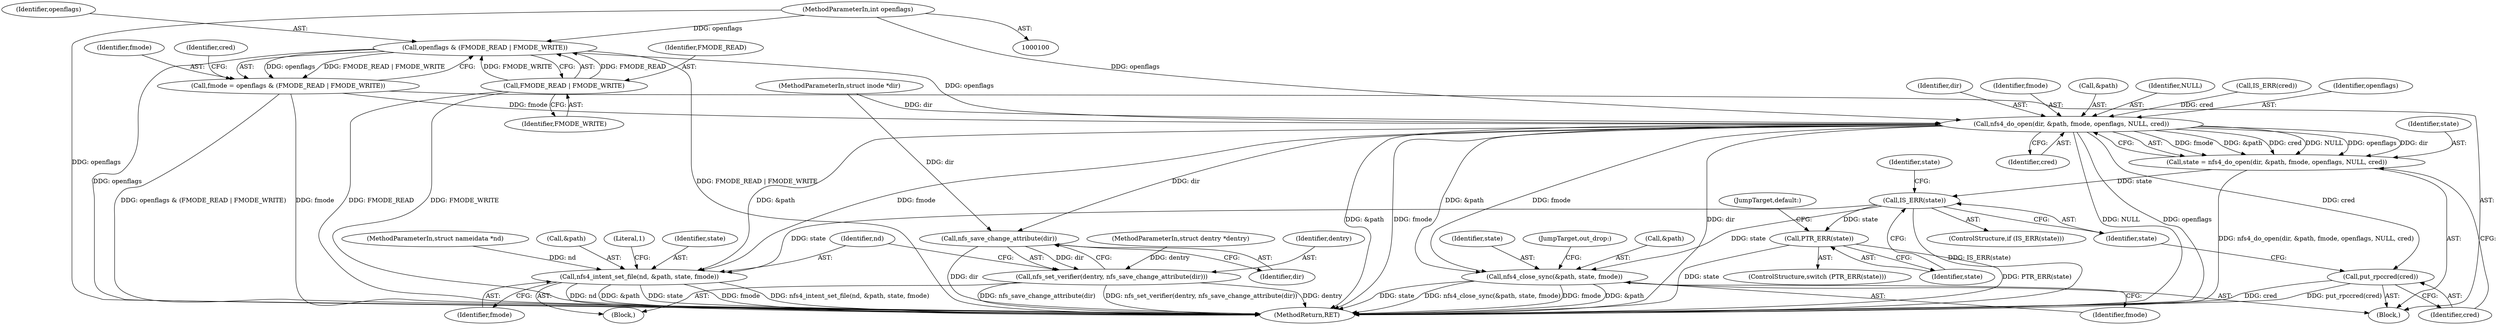 digraph "0_linux_dc0b027dfadfcb8a5504f7d8052754bf8d501ab9_16@API" {
"1000112" [label="(Call,openflags & (FMODE_READ | FMODE_WRITE))"];
"1000103" [label="(MethodParameterIn,int openflags)"];
"1000114" [label="(Call,FMODE_READ | FMODE_WRITE)"];
"1000110" [label="(Call,fmode = openflags & (FMODE_READ | FMODE_WRITE))"];
"1000128" [label="(Call,nfs4_do_open(dir, &path, fmode, openflags, NULL, cred))"];
"1000126" [label="(Call,state = nfs4_do_open(dir, &path, fmode, openflags, NULL, cred))"];
"1000139" [label="(Call,IS_ERR(state))"];
"1000143" [label="(Call,PTR_ERR(state))"];
"1000174" [label="(Call,nfs4_intent_set_file(nd, &path, state, fmode))"];
"1000182" [label="(Call,nfs4_close_sync(&path, state, fmode))"];
"1000136" [label="(Call,put_rpccred(cred))"];
"1000172" [label="(Call,nfs_save_change_attribute(dir))"];
"1000170" [label="(Call,nfs_set_verifier(dentry, nfs_save_change_attribute(dir)))"];
"1000185" [label="(Identifier,state)"];
"1000135" [label="(Identifier,cred)"];
"1000138" [label="(ControlStructure,if (IS_ERR(state)))"];
"1000104" [label="(MethodParameterIn,struct nameidata *nd)"];
"1000103" [label="(MethodParameterIn,int openflags)"];
"1000128" [label="(Call,nfs4_do_open(dir, &path, fmode, openflags, NULL, cred))"];
"1000129" [label="(Identifier,dir)"];
"1000116" [label="(Identifier,FMODE_WRITE)"];
"1000111" [label="(Identifier,fmode)"];
"1000187" [label="(JumpTarget,out_drop:)"];
"1000115" [label="(Identifier,FMODE_READ)"];
"1000142" [label="(ControlStructure,switch (PTR_ERR(state)))"];
"1000175" [label="(Identifier,nd)"];
"1000127" [label="(Identifier,state)"];
"1000132" [label="(Identifier,fmode)"];
"1000130" [label="(Call,&path)"];
"1000176" [label="(Call,&path)"];
"1000169" [label="(Block,)"];
"1000179" [label="(Identifier,fmode)"];
"1000136" [label="(Call,put_rpccred(cred))"];
"1000192" [label="(MethodReturn,RET)"];
"1000170" [label="(Call,nfs_set_verifier(dentry, nfs_save_change_attribute(dir)))"];
"1000140" [label="(Identifier,state)"];
"1000143" [label="(Call,PTR_ERR(state))"];
"1000181" [label="(Literal,1)"];
"1000134" [label="(Identifier,NULL)"];
"1000159" [label="(JumpTarget,default:)"];
"1000174" [label="(Call,nfs4_intent_set_file(nd, &path, state, fmode))"];
"1000121" [label="(Call,IS_ERR(cred))"];
"1000133" [label="(Identifier,openflags)"];
"1000110" [label="(Call,fmode = openflags & (FMODE_READ | FMODE_WRITE))"];
"1000102" [label="(MethodParameterIn,struct dentry *dentry)"];
"1000164" [label="(Identifier,state)"];
"1000178" [label="(Identifier,state)"];
"1000172" [label="(Call,nfs_save_change_attribute(dir))"];
"1000113" [label="(Identifier,openflags)"];
"1000182" [label="(Call,nfs4_close_sync(&path, state, fmode))"];
"1000173" [label="(Identifier,dir)"];
"1000112" [label="(Call,openflags & (FMODE_READ | FMODE_WRITE))"];
"1000186" [label="(Identifier,fmode)"];
"1000114" [label="(Call,FMODE_READ | FMODE_WRITE)"];
"1000126" [label="(Call,state = nfs4_do_open(dir, &path, fmode, openflags, NULL, cred))"];
"1000183" [label="(Call,&path)"];
"1000105" [label="(Block,)"];
"1000101" [label="(MethodParameterIn,struct inode *dir)"];
"1000139" [label="(Call,IS_ERR(state))"];
"1000118" [label="(Identifier,cred)"];
"1000144" [label="(Identifier,state)"];
"1000137" [label="(Identifier,cred)"];
"1000171" [label="(Identifier,dentry)"];
"1000112" -> "1000110"  [label="AST: "];
"1000112" -> "1000114"  [label="CFG: "];
"1000113" -> "1000112"  [label="AST: "];
"1000114" -> "1000112"  [label="AST: "];
"1000110" -> "1000112"  [label="CFG: "];
"1000112" -> "1000192"  [label="DDG: FMODE_READ | FMODE_WRITE"];
"1000112" -> "1000192"  [label="DDG: openflags"];
"1000112" -> "1000110"  [label="DDG: openflags"];
"1000112" -> "1000110"  [label="DDG: FMODE_READ | FMODE_WRITE"];
"1000103" -> "1000112"  [label="DDG: openflags"];
"1000114" -> "1000112"  [label="DDG: FMODE_READ"];
"1000114" -> "1000112"  [label="DDG: FMODE_WRITE"];
"1000112" -> "1000128"  [label="DDG: openflags"];
"1000103" -> "1000100"  [label="AST: "];
"1000103" -> "1000192"  [label="DDG: openflags"];
"1000103" -> "1000128"  [label="DDG: openflags"];
"1000114" -> "1000116"  [label="CFG: "];
"1000115" -> "1000114"  [label="AST: "];
"1000116" -> "1000114"  [label="AST: "];
"1000114" -> "1000192"  [label="DDG: FMODE_READ"];
"1000114" -> "1000192"  [label="DDG: FMODE_WRITE"];
"1000110" -> "1000105"  [label="AST: "];
"1000111" -> "1000110"  [label="AST: "];
"1000118" -> "1000110"  [label="CFG: "];
"1000110" -> "1000192"  [label="DDG: openflags & (FMODE_READ | FMODE_WRITE)"];
"1000110" -> "1000192"  [label="DDG: fmode"];
"1000110" -> "1000128"  [label="DDG: fmode"];
"1000128" -> "1000126"  [label="AST: "];
"1000128" -> "1000135"  [label="CFG: "];
"1000129" -> "1000128"  [label="AST: "];
"1000130" -> "1000128"  [label="AST: "];
"1000132" -> "1000128"  [label="AST: "];
"1000133" -> "1000128"  [label="AST: "];
"1000134" -> "1000128"  [label="AST: "];
"1000135" -> "1000128"  [label="AST: "];
"1000126" -> "1000128"  [label="CFG: "];
"1000128" -> "1000192"  [label="DDG: &path"];
"1000128" -> "1000192"  [label="DDG: fmode"];
"1000128" -> "1000192"  [label="DDG: dir"];
"1000128" -> "1000192"  [label="DDG: NULL"];
"1000128" -> "1000192"  [label="DDG: openflags"];
"1000128" -> "1000126"  [label="DDG: fmode"];
"1000128" -> "1000126"  [label="DDG: &path"];
"1000128" -> "1000126"  [label="DDG: cred"];
"1000128" -> "1000126"  [label="DDG: NULL"];
"1000128" -> "1000126"  [label="DDG: openflags"];
"1000128" -> "1000126"  [label="DDG: dir"];
"1000101" -> "1000128"  [label="DDG: dir"];
"1000121" -> "1000128"  [label="DDG: cred"];
"1000128" -> "1000136"  [label="DDG: cred"];
"1000128" -> "1000172"  [label="DDG: dir"];
"1000128" -> "1000174"  [label="DDG: &path"];
"1000128" -> "1000174"  [label="DDG: fmode"];
"1000128" -> "1000182"  [label="DDG: &path"];
"1000128" -> "1000182"  [label="DDG: fmode"];
"1000126" -> "1000105"  [label="AST: "];
"1000127" -> "1000126"  [label="AST: "];
"1000137" -> "1000126"  [label="CFG: "];
"1000126" -> "1000192"  [label="DDG: nfs4_do_open(dir, &path, fmode, openflags, NULL, cred)"];
"1000126" -> "1000139"  [label="DDG: state"];
"1000139" -> "1000138"  [label="AST: "];
"1000139" -> "1000140"  [label="CFG: "];
"1000140" -> "1000139"  [label="AST: "];
"1000144" -> "1000139"  [label="CFG: "];
"1000164" -> "1000139"  [label="CFG: "];
"1000139" -> "1000192"  [label="DDG: IS_ERR(state)"];
"1000139" -> "1000143"  [label="DDG: state"];
"1000139" -> "1000174"  [label="DDG: state"];
"1000139" -> "1000182"  [label="DDG: state"];
"1000143" -> "1000142"  [label="AST: "];
"1000143" -> "1000144"  [label="CFG: "];
"1000144" -> "1000143"  [label="AST: "];
"1000159" -> "1000143"  [label="CFG: "];
"1000143" -> "1000192"  [label="DDG: state"];
"1000143" -> "1000192"  [label="DDG: PTR_ERR(state)"];
"1000174" -> "1000169"  [label="AST: "];
"1000174" -> "1000179"  [label="CFG: "];
"1000175" -> "1000174"  [label="AST: "];
"1000176" -> "1000174"  [label="AST: "];
"1000178" -> "1000174"  [label="AST: "];
"1000179" -> "1000174"  [label="AST: "];
"1000181" -> "1000174"  [label="CFG: "];
"1000174" -> "1000192"  [label="DDG: &path"];
"1000174" -> "1000192"  [label="DDG: state"];
"1000174" -> "1000192"  [label="DDG: fmode"];
"1000174" -> "1000192"  [label="DDG: nfs4_intent_set_file(nd, &path, state, fmode)"];
"1000174" -> "1000192"  [label="DDG: nd"];
"1000104" -> "1000174"  [label="DDG: nd"];
"1000182" -> "1000105"  [label="AST: "];
"1000182" -> "1000186"  [label="CFG: "];
"1000183" -> "1000182"  [label="AST: "];
"1000185" -> "1000182"  [label="AST: "];
"1000186" -> "1000182"  [label="AST: "];
"1000187" -> "1000182"  [label="CFG: "];
"1000182" -> "1000192"  [label="DDG: state"];
"1000182" -> "1000192"  [label="DDG: nfs4_close_sync(&path, state, fmode)"];
"1000182" -> "1000192"  [label="DDG: fmode"];
"1000182" -> "1000192"  [label="DDG: &path"];
"1000136" -> "1000105"  [label="AST: "];
"1000136" -> "1000137"  [label="CFG: "];
"1000137" -> "1000136"  [label="AST: "];
"1000140" -> "1000136"  [label="CFG: "];
"1000136" -> "1000192"  [label="DDG: put_rpccred(cred)"];
"1000136" -> "1000192"  [label="DDG: cred"];
"1000172" -> "1000170"  [label="AST: "];
"1000172" -> "1000173"  [label="CFG: "];
"1000173" -> "1000172"  [label="AST: "];
"1000170" -> "1000172"  [label="CFG: "];
"1000172" -> "1000192"  [label="DDG: dir"];
"1000172" -> "1000170"  [label="DDG: dir"];
"1000101" -> "1000172"  [label="DDG: dir"];
"1000170" -> "1000169"  [label="AST: "];
"1000171" -> "1000170"  [label="AST: "];
"1000175" -> "1000170"  [label="CFG: "];
"1000170" -> "1000192"  [label="DDG: nfs_save_change_attribute(dir)"];
"1000170" -> "1000192"  [label="DDG: nfs_set_verifier(dentry, nfs_save_change_attribute(dir))"];
"1000170" -> "1000192"  [label="DDG: dentry"];
"1000102" -> "1000170"  [label="DDG: dentry"];
}
